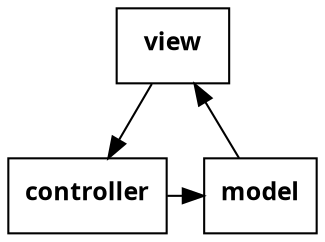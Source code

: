 digraph module {
    rankdir=TB

    node [shape=rect fontname="Sans serif" fontsize="12"];

    view [ label=<<B>\N</B>> ];

    controller [ label=<<B>\N</B>> ];

    model [ label=<<B>\N</B>> ];

    { rank=same model controller }
    controller -> model
    model -> view;
    view -> controller;
}

